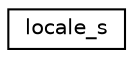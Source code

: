 digraph "Graphical Class Hierarchy"
{
  edge [fontname="Helvetica",fontsize="10",labelfontname="Helvetica",labelfontsize="10"];
  node [fontname="Helvetica",fontsize="10",shape=record];
  rankdir="LR";
  Node0 [label="locale_s",height=0.2,width=0.4,color="black", fillcolor="white", style="filled",URL="$structlocale__s.html"];
}
